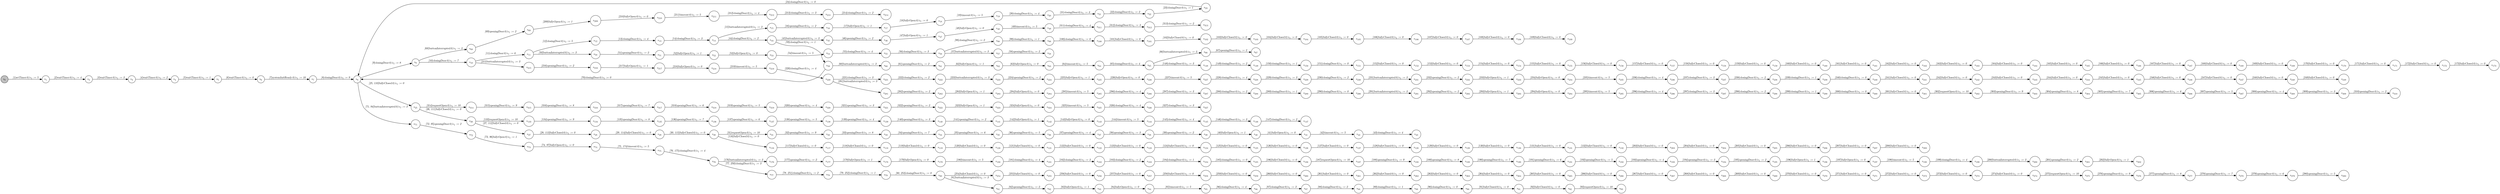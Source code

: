 digraph EFSM{
  graph [rankdir="LR", fontname="Latin Modern Math"];
  node [color="black", fillcolor="white", shape="circle", style="filled", fontname="Latin Modern Math"];
  edge [fontname="Latin Modern Math"];

  s0[fillcolor="gray", label=<s<sub>0</sub>>];
  s1[label=<s<sub>1</sub>>];
  s2[label=<s<sub>2</sub>>];
  s3[label=<s<sub>3</sub>>];
  s4[label=<s<sub>4</sub>>];
  s5[label=<s<sub>5</sub>>];
  s6[label=<s<sub>6</sub>>];
  s7[label=<s<sub>7</sub>>];
  s8[label=<s<sub>8</sub>>];
  s9[label=<s<sub>9</sub>>];
  s10[label=<s<sub>10</sub>>];
  s11[label=<s<sub>11</sub>>];
  s12[label=<s<sub>12</sub>>];
  s13[label=<s<sub>13</sub>>];
  s14[label=<s<sub>14</sub>>];
  s15[label=<s<sub>15</sub>>];
  s16[label=<s<sub>16</sub>>];
  s17[label=<s<sub>17</sub>>];
  s18[label=<s<sub>18</sub>>];
  s19[label=<s<sub>19</sub>>];
  s20[label=<s<sub>20</sub>>];
  s21[label=<s<sub>21</sub>>];
  s22[label=<s<sub>22</sub>>];
  s23[label=<s<sub>23</sub>>];
  s25[label=<s<sub>25</sub>>];
  s26[label=<s<sub>26</sub>>];
  s27[label=<s<sub>27</sub>>];
  s28[label=<s<sub>28</sub>>];
  s29[label=<s<sub>29</sub>>];
  s30[label=<s<sub>30</sub>>];
  s31[label=<s<sub>31</sub>>];
  s32[label=<s<sub>32</sub>>];
  s33[label=<s<sub>33</sub>>];
  s34[label=<s<sub>34</sub>>];
  s35[label=<s<sub>35</sub>>];
  s36[label=<s<sub>36</sub>>];
  s37[label=<s<sub>37</sub>>];
  s38[label=<s<sub>38</sub>>];
  s39[label=<s<sub>39</sub>>];
  s40[label=<s<sub>40</sub>>];
  s41[label=<s<sub>41</sub>>];
  s42[label=<s<sub>42</sub>>];
  s43[label=<s<sub>43</sub>>];
  s44[label=<s<sub>44</sub>>];
  s45[label=<s<sub>45</sub>>];
  s46[label=<s<sub>46</sub>>];
  s47[label=<s<sub>47</sub>>];
  s48[label=<s<sub>48</sub>>];
  s49[label=<s<sub>49</sub>>];
  s50[label=<s<sub>50</sub>>];
  s51[label=<s<sub>51</sub>>];
  s52[label=<s<sub>52</sub>>];
  s53[label=<s<sub>53</sub>>];
  s54[label=<s<sub>54</sub>>];
  s55[label=<s<sub>55</sub>>];
  s56[label=<s<sub>56</sub>>];
  s57[label=<s<sub>57</sub>>];
  s58[label=<s<sub>58</sub>>];
  s59[label=<s<sub>59</sub>>];
  s60[label=<s<sub>60</sub>>];
  s61[label=<s<sub>61</sub>>];
  s62[label=<s<sub>62</sub>>];
  s63[label=<s<sub>63</sub>>];
  s64[label=<s<sub>64</sub>>];
  s65[label=<s<sub>65</sub>>];
  s66[label=<s<sub>66</sub>>];
  s67[label=<s<sub>67</sub>>];
  s68[label=<s<sub>68</sub>>];
  s69[label=<s<sub>69</sub>>];
  s71[label=<s<sub>71</sub>>];
  s72[label=<s<sub>72</sub>>];
  s73[label=<s<sub>73</sub>>];
  s74[label=<s<sub>74</sub>>];
  s75[label=<s<sub>75</sub>>];
  s76[label=<s<sub>76</sub>>];
  s77[label=<s<sub>77</sub>>];
  s78[label=<s<sub>78</sub>>];
  s79[label=<s<sub>79</sub>>];
  s80[label=<s<sub>80</sub>>];
  s81[label=<s<sub>81</sub>>];
  s82[label=<s<sub>82</sub>>];
  s83[label=<s<sub>83</sub>>];
  s84[label=<s<sub>84</sub>>];
  s85[label=<s<sub>85</sub>>];
  s86[label=<s<sub>86</sub>>];
  s87[label=<s<sub>87</sub>>];
  s88[label=<s<sub>88</sub>>];
  s89[label=<s<sub>89</sub>>];
  s90[label=<s<sub>90</sub>>];
  s91[label=<s<sub>91</sub>>];
  s92[label=<s<sub>92</sub>>];
  s93[label=<s<sub>93</sub>>];
  s98[label=<s<sub>98</sub>>];
  s99[label=<s<sub>99</sub>>];
  s100[label=<s<sub>100</sub>>];
  s101[label=<s<sub>101</sub>>];
  s102[label=<s<sub>102</sub>>];
  s103[label=<s<sub>103</sub>>];
  s104[label=<s<sub>104</sub>>];
  s105[label=<s<sub>105</sub>>];
  s106[label=<s<sub>106</sub>>];
  s107[label=<s<sub>107</sub>>];
  s108[label=<s<sub>108</sub>>];
  s109[label=<s<sub>109</sub>>];
  s116[label=<s<sub>116</sub>>];
  s117[label=<s<sub>117</sub>>];
  s118[label=<s<sub>118</sub>>];
  s119[label=<s<sub>119</sub>>];
  s120[label=<s<sub>120</sub>>];
  s121[label=<s<sub>121</sub>>];
  s122[label=<s<sub>122</sub>>];
  s123[label=<s<sub>123</sub>>];
  s124[label=<s<sub>124</sub>>];
  s125[label=<s<sub>125</sub>>];
  s126[label=<s<sub>126</sub>>];
  s127[label=<s<sub>127</sub>>];
  s128[label=<s<sub>128</sub>>];
  s129[label=<s<sub>129</sub>>];
  s130[label=<s<sub>130</sub>>];
  s131[label=<s<sub>131</sub>>];
  s132[label=<s<sub>132</sub>>];
  s133[label=<s<sub>133</sub>>];
  s134[label=<s<sub>134</sub>>];
  s135[label=<s<sub>135</sub>>];
  s136[label=<s<sub>136</sub>>];
  s137[label=<s<sub>137</sub>>];
  s138[label=<s<sub>138</sub>>];
  s139[label=<s<sub>139</sub>>];
  s140[label=<s<sub>140</sub>>];
  s141[label=<s<sub>141</sub>>];
  s142[label=<s<sub>142</sub>>];
  s143[label=<s<sub>143</sub>>];
  s144[label=<s<sub>144</sub>>];
  s145[label=<s<sub>145</sub>>];
  s146[label=<s<sub>146</sub>>];
  s147[label=<s<sub>147</sub>>];
  s148[label=<s<sub>148</sub>>];
  s149[label=<s<sub>149</sub>>];
  s150[label=<s<sub>150</sub>>];
  s151[label=<s<sub>151</sub>>];
  s152[label=<s<sub>152</sub>>];
  s153[label=<s<sub>153</sub>>];
  s154[label=<s<sub>154</sub>>];
  s155[label=<s<sub>155</sub>>];
  s156[label=<s<sub>156</sub>>];
  s157[label=<s<sub>157</sub>>];
  s158[label=<s<sub>158</sub>>];
  s159[label=<s<sub>159</sub>>];
  s160[label=<s<sub>160</sub>>];
  s161[label=<s<sub>161</sub>>];
  s162[label=<s<sub>162</sub>>];
  s163[label=<s<sub>163</sub>>];
  s164[label=<s<sub>164</sub>>];
  s165[label=<s<sub>165</sub>>];
  s166[label=<s<sub>166</sub>>];
  s167[label=<s<sub>167</sub>>];
  s168[label=<s<sub>168</sub>>];
  s169[label=<s<sub>169</sub>>];
  s170[label=<s<sub>170</sub>>];
  s171[label=<s<sub>171</sub>>];
  s172[label=<s<sub>172</sub>>];
  s173[label=<s<sub>173</sub>>];
  s176[label=<s<sub>176</sub>>];
  s177[label=<s<sub>177</sub>>];
  s178[label=<s<sub>178</sub>>];
  s179[label=<s<sub>179</sub>>];
  s180[label=<s<sub>180</sub>>];
  s181[label=<s<sub>181</sub>>];
  s182[label=<s<sub>182</sub>>];
  s183[label=<s<sub>183</sub>>];
  s184[label=<s<sub>184</sub>>];
  s185[label=<s<sub>185</sub>>];
  s186[label=<s<sub>186</sub>>];
  s187[label=<s<sub>187</sub>>];
  s188[label=<s<sub>188</sub>>];
  s189[label=<s<sub>189</sub>>];
  s190[label=<s<sub>190</sub>>];
  s191[label=<s<sub>191</sub>>];
  s192[label=<s<sub>192</sub>>];
  s193[label=<s<sub>193</sub>>];
  s194[label=<s<sub>194</sub>>];
  s195[label=<s<sub>195</sub>>];
  s196[label=<s<sub>196</sub>>];
  s197[label=<s<sub>197</sub>>];
  s198[label=<s<sub>198</sub>>];
  s199[label=<s<sub>199</sub>>];
  s200[label=<s<sub>200</sub>>];
  s201[label=<s<sub>201</sub>>];
  s202[label=<s<sub>202</sub>>];
  s203[label=<s<sub>203</sub>>];
  s204[label=<s<sub>204</sub>>];
  s205[label=<s<sub>205</sub>>];
  s206[label=<s<sub>206</sub>>];
  s207[label=<s<sub>207</sub>>];
  s208[label=<s<sub>208</sub>>];
  s209[label=<s<sub>209</sub>>];
  s210[label=<s<sub>210</sub>>];
  s211[label=<s<sub>211</sub>>];
  s212[label=<s<sub>212</sub>>];
  s213[label=<s<sub>213</sub>>];
  s214[label=<s<sub>214</sub>>];
  s215[label=<s<sub>215</sub>>];
  s216[label=<s<sub>216</sub>>];
  s217[label=<s<sub>217</sub>>];
  s218[label=<s<sub>218</sub>>];
  s219[label=<s<sub>219</sub>>];
  s220[label=<s<sub>220</sub>>];
  s221[label=<s<sub>221</sub>>];
  s222[label=<s<sub>222</sub>>];
  s223[label=<s<sub>223</sub>>];
  s224[label=<s<sub>224</sub>>];
  s225[label=<s<sub>225</sub>>];
  s226[label=<s<sub>226</sub>>];
  s227[label=<s<sub>227</sub>>];
  s228[label=<s<sub>228</sub>>];
  s229[label=<s<sub>229</sub>>];
  s230[label=<s<sub>230</sub>>];
  s231[label=<s<sub>231</sub>>];
  s232[label=<s<sub>232</sub>>];
  s233[label=<s<sub>233</sub>>];
  s234[label=<s<sub>234</sub>>];
  s235[label=<s<sub>235</sub>>];
  s236[label=<s<sub>236</sub>>];
  s237[label=<s<sub>237</sub>>];
  s238[label=<s<sub>238</sub>>];
  s239[label=<s<sub>239</sub>>];
  s240[label=<s<sub>240</sub>>];
  s241[label=<s<sub>241</sub>>];
  s242[label=<s<sub>242</sub>>];
  s243[label=<s<sub>243</sub>>];
  s244[label=<s<sub>244</sub>>];
  s245[label=<s<sub>245</sub>>];
  s246[label=<s<sub>246</sub>>];
  s247[label=<s<sub>247</sub>>];
  s248[label=<s<sub>248</sub>>];
  s249[label=<s<sub>249</sub>>];
  s254[label=<s<sub>254</sub>>];
  s255[label=<s<sub>255</sub>>];
  s256[label=<s<sub>256</sub>>];
  s257[label=<s<sub>257</sub>>];
  s258[label=<s<sub>258</sub>>];
  s259[label=<s<sub>259</sub>>];
  s260[label=<s<sub>260</sub>>];
  s261[label=<s<sub>261</sub>>];
  s262[label=<s<sub>262</sub>>];
  s263[label=<s<sub>263</sub>>];
  s264[label=<s<sub>264</sub>>];
  s265[label=<s<sub>265</sub>>];
  s266[label=<s<sub>266</sub>>];
  s267[label=<s<sub>267</sub>>];
  s268[label=<s<sub>268</sub>>];
  s269[label=<s<sub>269</sub>>];
  s270[label=<s<sub>270</sub>>];
  s271[label=<s<sub>271</sub>>];
  s272[label=<s<sub>272</sub>>];
  s273[label=<s<sub>273</sub>>];
  s274[label=<s<sub>274</sub>>];
  s275[label=<s<sub>275</sub>>];
  s276[label=<s<sub>276</sub>>];
  s277[label=<s<sub>277</sub>>];
  s278[label=<s<sub>278</sub>>];
  s279[label=<s<sub>279</sub>>];
  s280[label=<s<sub>280</sub>>];
  s281[label=<s<sub>281</sub>>];
  s282[label=<s<sub>282</sub>>];
  s283[label=<s<sub>283</sub>>];
  s284[label=<s<sub>284</sub>>];
  s285[label=<s<sub>285</sub>>];
  s286[label=<s<sub>286</sub>>];
  s287[label=<s<sub>287</sub>>];
  s288[label=<s<sub>288</sub>>];
  s289[label=<s<sub>289</sub>>];
  s290[label=<s<sub>290</sub>>];
  s291[label=<s<sub>291</sub>>];
  s292[label=<s<sub>292</sub>>];
  s293[label=<s<sub>293</sub>>];
  s294[label=<s<sub>294</sub>>];
  s295[label=<s<sub>295</sub>>];
  s296[label=<s<sub>296</sub>>];
  s297[label=<s<sub>297</sub>>];
  s298[label=<s<sub>298</sub>>];
  s299[label=<s<sub>299</sub>>];
  s300[label=<s<sub>300</sub>>];
  s301[label=<s<sub>301</sub>>];
  s302[label=<s<sub>302</sub>>];
  s303[label=<s<sub>303</sub>>];
  s304[label=<s<sub>304</sub>>];
  s305[label=<s<sub>305</sub>>];
  s306[label=<s<sub>306</sub>>];
  s307[label=<s<sub>307</sub>>];
  s308[label=<s<sub>308</sub>>];
  s309[label=<s<sub>309</sub>>];
  s310[label=<s<sub>310</sub>>];
  s311[label=<s<sub>311</sub>>];
  s312[label=<s<sub>312</sub>>];
  s313[label=<s<sub>313</sub>>];
  s314[label=<s<sub>314</sub>>];
  s315[label=<s<sub>315</sub>>];
  s316[label=<s<sub>316</sub>>];
  s317[label=<s<sub>317</sub>>];
  s318[label=<s<sub>318</sub>>];
  s319[label=<s<sub>319</sub>>];
  s320[label=<s<sub>320</sub>>];
  s321[label=<s<sub>321</sub>>];
  s322[label=<s<sub>322</sub>>];
  s323[label=<s<sub>323</sub>>];
  s324[label=<s<sub>324</sub>>];
  s325[label=<s<sub>325</sub>>];
  s326[label=<s<sub>326</sub>>];
  s327[label=<s<sub>327</sub>>];

  s0->s1[label=<<i> [1]setTimer:0/o<sub>1</sub> := 5</i>>];
  s1->s2[label=<<i> [2]waitTimer:0/o<sub>1</sub> := 4</i>>];
  s2->s3[label=<<i> [3]waitTimer:0/o<sub>1</sub> := 3</i>>];
  s3->s4[label=<<i> [4]waitTimer:0/o<sub>1</sub> := 2</i>>];
  s4->s5[label=<<i> [5]waitTimer:0/o<sub>1</sub> := 1</i>>];
  s5->s6[label=<<i> [6]waitTimer:0/o<sub>1</sub> := 0</i>>];
  s6->s7[label=<<i> [7]systemInitReady:0/o<sub>1</sub> := 10</i>>];
  s7->s8[label=<<i> [8]closingDoor:0/o<sub>1</sub> := 9</i>>];
  s8->s9[label=<<i> [9]closingDoor:0/o<sub>1</sub> := 8</i>>];
  s9->s10[label=<<i> [10]closingDoor:0/o<sub>1</sub> := 7</i>>];
  s10->s11[label=<<i> [11]closingDoor:0/o<sub>1</sub> := 6</i>>];
  s11->s12[label=<<i> [12]closingDoor:0/o<sub>1</sub> := 5</i>>];
  s12->s13[label=<<i> [13]closingDoor:0/o<sub>1</sub> := 4</i>>];
  s13->s14[label=<<i> [14]closingDoor:0/o<sub>1</sub> := 3</i>>];
  s14->s15[label=<<i> [15]buttonInterrupted:0/o<sub>1</sub> := 3</i>>];
  s15->s16[label=<<i> [16]openingDoor:0/o<sub>1</sub> := 2</i>>];
  s16->s17[label=<<i> [17]fullyOpen:0/o<sub>1</sub> := 1</i>>];
  s17->s18[label=<<i> [18]fullyOpen:0/o<sub>1</sub> := 0</i>>];
  s18->s19[label=<<i> [19]timeout:0/o<sub>1</sub> := 5</i>>];
  s19->s20[label=<<i> [20]closingDoor:0/o<sub>1</sub> := 4</i>>];
  s20->s21[label=<<i> [21]closingDoor:0/o<sub>1</sub> := 3</i>>];
  s21->s22[label=<<i> [22]closingDoor:0/o<sub>1</sub> := 2</i>>];
  s22->s23[label=<<i> [23]closingDoor:0/o<sub>1</sub> := 1</i>>];
  s23->s8[label=<<i> [24]closingDoor:0/o<sub>1</sub> := 0</i>>];
  s8->s25[label=<<i> [25, 110]fullyClosed:0/o<sub>1</sub> := 0</i>>];
  s25->s26[label=<<i> [26, 111]fullyClosed:0/o<sub>1</sub> := 0</i>>];
  s26->s27[label=<<i> [27, 112]fullyClosed:0/o<sub>1</sub> := 0</i>>];
  s27->s28[label=<<i> [28, 113]fullyClosed:0/o<sub>1</sub> := 0</i>>];
  s28->s29[label=<<i> [29, 114]fullyClosed:0/o<sub>1</sub> := 0</i>>];
  s29->s30[label=<<i> [30, 115]fullyClosed:0/o<sub>1</sub> := 0</i>>];
  s30->s31[label=<<i> [31]requestOpen:0/o<sub>1</sub> := 10</i>>];
  s31->s32[label=<<i> [32]openingDoor:0/o<sub>1</sub> := 9</i>>];
  s32->s33[label=<<i> [33]openingDoor:0/o<sub>1</sub> := 8</i>>];
  s33->s34[label=<<i> [34]openingDoor:0/o<sub>1</sub> := 7</i>>];
  s34->s35[label=<<i> [35]openingDoor:0/o<sub>1</sub> := 6</i>>];
  s35->s36[label=<<i> [36]openingDoor:0/o<sub>1</sub> := 5</i>>];
  s36->s37[label=<<i> [37]openingDoor:0/o<sub>1</sub> := 4</i>>];
  s37->s38[label=<<i> [38]openingDoor:0/o<sub>1</sub> := 3</i>>];
  s38->s39[label=<<i> [39]openingDoor:0/o<sub>1</sub> := 2</i>>];
  s39->s40[label=<<i> [40]fullyOpen:0/o<sub>1</sub> := 1</i>>];
  s40->s41[label=<<i> [41]fullyOpen:0/o<sub>1</sub> := 0</i>>];
  s41->s42[label=<<i> [42]timeout:0/o<sub>1</sub> := 5</i>>];
  s42->s43[label=<<i> [43]closingDoor:0/o<sub>1</sub> := 4</i>>];
  s14->s44[label=<<i> [44]closingDoor:0/o<sub>1</sub> := 2</i>>];
  s44->s45[label=<<i> [45]buttonInterrupted:0/o<sub>1</sub> := 3</i>>];
  s45->s46[label=<<i> [46]openingDoor:0/o<sub>1</sub> := 2</i>>];
  s46->s47[label=<<i> [47]fullyOpen:0/o<sub>1</sub> := 1</i>>];
  s47->s48[label=<<i> [48]fullyOpen:0/o<sub>1</sub> := 0</i>>];
  s48->s49[label=<<i> [49]timeout:0/o<sub>1</sub> := 5</i>>];
  s11->s50[label=<<i> [50]buttonInterrupted:0/o<sub>1</sub> := 3</i>>];
  s50->s51[label=<<i> [51]openingDoor:0/o<sub>1</sub> := 2</i>>];
  s51->s52[label=<<i> [52]fullyOpen:0/o<sub>1</sub> := 1</i>>];
  s52->s53[label=<<i> [53]fullyOpen:0/o<sub>1</sub> := 0</i>>];
  s53->s54[label=<<i> [54]timeout:0/o<sub>1</sub> := 5</i>>];
  s54->s55[label=<<i> [55]closingDoor:0/o<sub>1</sub> := 4</i>>];
  s55->s56[label=<<i> [56]closingDoor:0/o<sub>1</sub> := 3</i>>];
  s56->s57[label=<<i> [57]buttonInterrupted:0/o<sub>1</sub> := 3</i>>];
  s57->s58[label=<<i> [58]openingDoor:0/o<sub>1</sub> := 2</i>>];
  s44->s59[label=<<i> [59]closingDoor:0/o<sub>1</sub> := 1</i>>];
  s59->s60[label=<<i> [60]buttonInterrupted:0/o<sub>1</sub> := 3</i>>];
  s60->s61[label=<<i> [61]openingDoor:0/o<sub>1</sub> := 2</i>>];
  s61->s62[label=<<i> [62]fullyOpen:0/o<sub>1</sub> := 1</i>>];
  s62->s63[label=<<i> [63]fullyOpen:0/o<sub>1</sub> := 0</i>>];
  s63->s64[label=<<i> [64]timeout:0/o<sub>1</sub> := 5</i>>];
  s64->s65[label=<<i> [65]closingDoor:0/o<sub>1</sub> := 4</i>>];
  s65->s66[label=<<i> [66]buttonInterrupted:0/o<sub>1</sub> := 3</i>>];
  s66->s67[label=<<i> [67]openingDoor:0/o<sub>1</sub> := 2</i>>];
  s9->s68[label=<<i> [68]buttonInterrupted:0/o<sub>1</sub> := 3</i>>];
  s68->s69[label=<<i> [69]openingDoor:0/o<sub>1</sub> := 2</i>>];
  s59->s8[label=<<i> [70]closingDoor:0/o<sub>1</sub> := 0</i>>];
  s8->s71[label=<<i> [71, 94]buttonInterrupted:0/o<sub>1</sub> := 3</i>>];
  s71->s72[label=<<i> [72, 95]openingDoor:0/o<sub>1</sub> := 2</i>>];
  s72->s73[label=<<i> [73, 96]fullyOpen:0/o<sub>1</sub> := 1</i>>];
  s73->s74[label=<<i> [74, 97]fullyOpen:0/o<sub>1</sub> := 0</i>>];
  s74->s75[label=<<i> [75, 174]timeout:0/o<sub>1</sub> := 5</i>>];
  s75->s76[label=<<i> [76, 175]closingDoor:0/o<sub>1</sub> := 4</i>>];
  s76->s77[label=<<i> [77, 250]closingDoor:0/o<sub>1</sub> := 3</i>>];
  s77->s78[label=<<i> [78, 251]closingDoor:0/o<sub>1</sub> := 2</i>>];
  s78->s79[label=<<i> [79, 252]closingDoor:0/o<sub>1</sub> := 1</i>>];
  s79->s80[label=<<i> [80, 253]closingDoor:0/o<sub>1</sub> := 0</i>>];
  s80->s81[label=<<i> [81]buttonInterrupted:0/o<sub>1</sub> := 3</i>>];
  s81->s82[label=<<i> [82]openingDoor:0/o<sub>1</sub> := 2</i>>];
  s82->s83[label=<<i> [83]fullyOpen:0/o<sub>1</sub> := 1</i>>];
  s83->s84[label=<<i> [84]fullyOpen:0/o<sub>1</sub> := 0</i>>];
  s84->s85[label=<<i> [85]timeout:0/o<sub>1</sub> := 5</i>>];
  s85->s86[label=<<i> [86]closingDoor:0/o<sub>1</sub> := 4</i>>];
  s86->s87[label=<<i> [87]closingDoor:0/o<sub>1</sub> := 3</i>>];
  s87->s88[label=<<i> [88]closingDoor:0/o<sub>1</sub> := 2</i>>];
  s88->s89[label=<<i> [89]closingDoor:0/o<sub>1</sub> := 1</i>>];
  s89->s90[label=<<i> [90]closingDoor:0/o<sub>1</sub> := 0</i>>];
  s90->s91[label=<<i> [91]fullyClosed:0/o<sub>1</sub> := 0</i>>];
  s91->s92[label=<<i> [92]fullyClosed:0/o<sub>1</sub> := 0</i>>];
  s92->s93[label=<<i> [93]requestOpen:0/o<sub>1</sub> := 10</i>>];
  s56->s98[label=<<i> [98]closingDoor:0/o<sub>1</sub> := 2</i>>];
  s98->s99[label=<<i> [99]closingDoor:0/o<sub>1</sub> := 1</i>>];
  s99->s100[label=<<i> [100]closingDoor:0/o<sub>1</sub> := 0</i>>];
  s100->s101[label=<<i> [101]fullyClosed:0/o<sub>1</sub> := 0</i>>];
  s101->s102[label=<<i> [102]fullyClosed:0/o<sub>1</sub> := 0</i>>];
  s102->s103[label=<<i> [103]fullyClosed:0/o<sub>1</sub> := 0</i>>];
  s103->s104[label=<<i> [104]fullyClosed:0/o<sub>1</sub> := 0</i>>];
  s104->s105[label=<<i> [105]fullyClosed:0/o<sub>1</sub> := 0</i>>];
  s105->s106[label=<<i> [106]fullyClosed:0/o<sub>1</sub> := 0</i>>];
  s106->s107[label=<<i> [107]fullyClosed:0/o<sub>1</sub> := 0</i>>];
  s107->s108[label=<<i> [108]fullyClosed:0/o<sub>1</sub> := 0</i>>];
  s108->s109[label=<<i> [109]fullyClosed:0/o<sub>1</sub> := 0</i>>];
  s30->s116[label=<<i> [116]fullyClosed:0/o<sub>1</sub> := 0</i>>];
  s116->s117[label=<<i> [117]fullyClosed:0/o<sub>1</sub> := 0</i>>];
  s117->s118[label=<<i> [118]fullyClosed:0/o<sub>1</sub> := 0</i>>];
  s118->s119[label=<<i> [119]fullyClosed:0/o<sub>1</sub> := 0</i>>];
  s119->s120[label=<<i> [120]fullyClosed:0/o<sub>1</sub> := 0</i>>];
  s120->s121[label=<<i> [121]fullyClosed:0/o<sub>1</sub> := 0</i>>];
  s121->s122[label=<<i> [122]fullyClosed:0/o<sub>1</sub> := 0</i>>];
  s122->s123[label=<<i> [123]fullyClosed:0/o<sub>1</sub> := 0</i>>];
  s123->s124[label=<<i> [124]fullyClosed:0/o<sub>1</sub> := 0</i>>];
  s124->s125[label=<<i> [125]fullyClosed:0/o<sub>1</sub> := 0</i>>];
  s125->s126[label=<<i> [126]fullyClosed:0/o<sub>1</sub> := 0</i>>];
  s126->s127[label=<<i> [127]fullyClosed:0/o<sub>1</sub> := 0</i>>];
  s127->s128[label=<<i> [128]fullyClosed:0/o<sub>1</sub> := 0</i>>];
  s128->s129[label=<<i> [129]fullyClosed:0/o<sub>1</sub> := 0</i>>];
  s129->s130[label=<<i> [130]fullyClosed:0/o<sub>1</sub> := 0</i>>];
  s130->s131[label=<<i> [131]fullyClosed:0/o<sub>1</sub> := 0</i>>];
  s131->s132[label=<<i> [132]fullyClosed:0/o<sub>1</sub> := 0</i>>];
  s26->s133[label=<<i> [133]requestOpen:0/o<sub>1</sub> := 10</i>>];
  s133->s134[label=<<i> [134]openingDoor:0/o<sub>1</sub> := 9</i>>];
  s134->s135[label=<<i> [135]openingDoor:0/o<sub>1</sub> := 8</i>>];
  s135->s136[label=<<i> [136]openingDoor:0/o<sub>1</sub> := 7</i>>];
  s136->s137[label=<<i> [137]openingDoor:0/o<sub>1</sub> := 6</i>>];
  s137->s138[label=<<i> [138]openingDoor:0/o<sub>1</sub> := 5</i>>];
  s138->s139[label=<<i> [139]openingDoor:0/o<sub>1</sub> := 4</i>>];
  s139->s140[label=<<i> [140]openingDoor:0/o<sub>1</sub> := 3</i>>];
  s140->s141[label=<<i> [141]openingDoor:0/o<sub>1</sub> := 2</i>>];
  s141->s142[label=<<i> [142]fullyOpen:0/o<sub>1</sub> := 1</i>>];
  s142->s143[label=<<i> [143]fullyOpen:0/o<sub>1</sub> := 0</i>>];
  s143->s144[label=<<i> [144]timeout:0/o<sub>1</sub> := 5</i>>];
  s144->s145[label=<<i> [145]closingDoor:0/o<sub>1</sub> := 4</i>>];
  s145->s146[label=<<i> [146]closingDoor:0/o<sub>1</sub> := 3</i>>];
  s146->s147[label=<<i> [147]closingDoor:0/o<sub>1</sub> := 2</i>>];
  s65->s148[label=<<i> [148]closingDoor:0/o<sub>1</sub> := 3</i>>];
  s148->s149[label=<<i> [149]closingDoor:0/o<sub>1</sub> := 2</i>>];
  s149->s150[label=<<i> [150]closingDoor:0/o<sub>1</sub> := 1</i>>];
  s150->s151[label=<<i> [151]closingDoor:0/o<sub>1</sub> := 0</i>>];
  s151->s152[label=<<i> [152]fullyClosed:0/o<sub>1</sub> := 0</i>>];
  s152->s153[label=<<i> [153]fullyClosed:0/o<sub>1</sub> := 0</i>>];
  s153->s154[label=<<i> [154]fullyClosed:0/o<sub>1</sub> := 0</i>>];
  s154->s155[label=<<i> [155]fullyClosed:0/o<sub>1</sub> := 0</i>>];
  s155->s156[label=<<i> [156]fullyClosed:0/o<sub>1</sub> := 0</i>>];
  s156->s157[label=<<i> [157]fullyClosed:0/o<sub>1</sub> := 0</i>>];
  s157->s158[label=<<i> [158]fullyClosed:0/o<sub>1</sub> := 0</i>>];
  s158->s159[label=<<i> [159]fullyClosed:0/o<sub>1</sub> := 0</i>>];
  s159->s160[label=<<i> [160]fullyClosed:0/o<sub>1</sub> := 0</i>>];
  s160->s161[label=<<i> [161]fullyClosed:0/o<sub>1</sub> := 0</i>>];
  s161->s162[label=<<i> [162]fullyClosed:0/o<sub>1</sub> := 0</i>>];
  s162->s163[label=<<i> [163]fullyClosed:0/o<sub>1</sub> := 0</i>>];
  s163->s164[label=<<i> [164]fullyClosed:0/o<sub>1</sub> := 0</i>>];
  s164->s165[label=<<i> [165]fullyClosed:0/o<sub>1</sub> := 0</i>>];
  s165->s166[label=<<i> [166]fullyClosed:0/o<sub>1</sub> := 0</i>>];
  s166->s167[label=<<i> [167]fullyClosed:0/o<sub>1</sub> := 0</i>>];
  s167->s168[label=<<i> [168]fullyClosed:0/o<sub>1</sub> := 0</i>>];
  s168->s169[label=<<i> [169]fullyClosed:0/o<sub>1</sub> := 0</i>>];
  s169->s170[label=<<i> [170]fullyClosed:0/o<sub>1</sub> := 0</i>>];
  s170->s171[label=<<i> [171]fullyClosed:0/o<sub>1</sub> := 0</i>>];
  s171->s172[label=<<i> [172]fullyClosed:0/o<sub>1</sub> := 0</i>>];
  s172->s173[label=<<i> [173]fullyClosed:0/o<sub>1</sub> := 0</i>>];
  s76->s176[label=<<i> [176]buttonInterrupted:0/o<sub>1</sub> := 3</i>>];
  s176->s177[label=<<i> [177]openingDoor:0/o<sub>1</sub> := 2</i>>];
  s177->s178[label=<<i> [178]fullyOpen:0/o<sub>1</sub> := 1</i>>];
  s178->s179[label=<<i> [179]fullyOpen:0/o<sub>1</sub> := 0</i>>];
  s179->s180[label=<<i> [180]timeout:0/o<sub>1</sub> := 5</i>>];
  s180->s181[label=<<i> [181]closingDoor:0/o<sub>1</sub> := 4</i>>];
  s181->s182[label=<<i> [182]closingDoor:0/o<sub>1</sub> := 3</i>>];
  s182->s183[label=<<i> [183]closingDoor:0/o<sub>1</sub> := 2</i>>];
  s183->s184[label=<<i> [184]closingDoor:0/o<sub>1</sub> := 1</i>>];
  s184->s185[label=<<i> [185]closingDoor:0/o<sub>1</sub> := 0</i>>];
  s185->s186[label=<<i> [186]fullyClosed:0/o<sub>1</sub> := 0</i>>];
  s186->s187[label=<<i> [187]requestOpen:0/o<sub>1</sub> := 10</i>>];
  s187->s188[label=<<i> [188]openingDoor:0/o<sub>1</sub> := 9</i>>];
  s188->s189[label=<<i> [189]openingDoor:0/o<sub>1</sub> := 8</i>>];
  s189->s190[label=<<i> [190]openingDoor:0/o<sub>1</sub> := 7</i>>];
  s190->s191[label=<<i> [191]openingDoor:0/o<sub>1</sub> := 6</i>>];
  s191->s192[label=<<i> [192]openingDoor:0/o<sub>1</sub> := 5</i>>];
  s192->s193[label=<<i> [193]openingDoor:0/o<sub>1</sub> := 4</i>>];
  s193->s194[label=<<i> [194]openingDoor:0/o<sub>1</sub> := 3</i>>];
  s194->s195[label=<<i> [195]openingDoor:0/o<sub>1</sub> := 2</i>>];
  s195->s196[label=<<i> [196]fullyOpen:0/o<sub>1</sub> := 1</i>>];
  s196->s197[label=<<i> [197]fullyOpen:0/o<sub>1</sub> := 0</i>>];
  s197->s198[label=<<i> [198]timeout:0/o<sub>1</sub> := 5</i>>];
  s198->s199[label=<<i> [199]closingDoor:0/o<sub>1</sub> := 4</i>>];
  s199->s200[label=<<i> [200]buttonInterrupted:0/o<sub>1</sub> := 3</i>>];
  s200->s201[label=<<i> [201]openingDoor:0/o<sub>1</sub> := 2</i>>];
  s201->s202[label=<<i> [202]fullyOpen:0/o<sub>1</sub> := 1</i>>];
  s132->s203[label=<<i> [203]fullyClosed:0/o<sub>1</sub> := 0</i>>];
  s203->s204[label=<<i> [204]fullyClosed:0/o<sub>1</sub> := 0</i>>];
  s204->s205[label=<<i> [205]fullyClosed:0/o<sub>1</sub> := 0</i>>];
  s205->s206[label=<<i> [206]fullyClosed:0/o<sub>1</sub> := 0</i>>];
  s206->s207[label=<<i> [207]fullyClosed:0/o<sub>1</sub> := 0</i>>];
  s207->s208[label=<<i> [208]fullyClosed:0/o<sub>1</sub> := 0</i>>];
  s69->s209[label=<<i> [209]fullyOpen:0/o<sub>1</sub> := 1</i>>];
  s209->s210[label=<<i> [210]fullyOpen:0/o<sub>1</sub> := 0</i>>];
  s210->s211[label=<<i> [211]timeout:0/o<sub>1</sub> := 5</i>>];
  s211->s212[label=<<i> [212]closingDoor:0/o<sub>1</sub> := 4</i>>];
  s212->s213[label=<<i> [213]closingDoor:0/o<sub>1</sub> := 3</i>>];
  s213->s214[label=<<i> [214]closingDoor:0/o<sub>1</sub> := 2</i>>];
  s10->s215[label=<<i> [215]buttonInterrupted:0/o<sub>1</sub> := 3</i>>];
  s215->s216[label=<<i> [216]openingDoor:0/o<sub>1</sub> := 2</i>>];
  s216->s217[label=<<i> [217]fullyOpen:0/o<sub>1</sub> := 1</i>>];
  s217->s218[label=<<i> [218]fullyOpen:0/o<sub>1</sub> := 0</i>>];
  s218->s219[label=<<i> [219]timeout:0/o<sub>1</sub> := 5</i>>];
  s219->s220[label=<<i> [220]closingDoor:0/o<sub>1</sub> := 4</i>>];
  s220->s221[label=<<i> [221]closingDoor:0/o<sub>1</sub> := 3</i>>];
  s221->s222[label=<<i> [222]closingDoor:0/o<sub>1</sub> := 2</i>>];
  s222->s223[label=<<i> [223]buttonInterrupted:0/o<sub>1</sub> := 3</i>>];
  s223->s224[label=<<i> [224]openingDoor:0/o<sub>1</sub> := 2</i>>];
  s224->s225[label=<<i> [225]fullyOpen:0/o<sub>1</sub> := 1</i>>];
  s225->s226[label=<<i> [226]fullyOpen:0/o<sub>1</sub> := 0</i>>];
  s226->s227[label=<<i> [227]timeout:0/o<sub>1</sub> := 5</i>>];
  s227->s228[label=<<i> [228]closingDoor:0/o<sub>1</sub> := 4</i>>];
  s228->s229[label=<<i> [229]closingDoor:0/o<sub>1</sub> := 3</i>>];
  s229->s230[label=<<i> [230]closingDoor:0/o<sub>1</sub> := 2</i>>];
  s230->s231[label=<<i> [231]buttonInterrupted:0/o<sub>1</sub> := 3</i>>];
  s231->s232[label=<<i> [232]openingDoor:0/o<sub>1</sub> := 2</i>>];
  s232->s233[label=<<i> [233]fullyOpen:0/o<sub>1</sub> := 1</i>>];
  s233->s234[label=<<i> [234]fullyOpen:0/o<sub>1</sub> := 0</i>>];
  s234->s235[label=<<i> [235]timeout:0/o<sub>1</sub> := 5</i>>];
  s235->s236[label=<<i> [236]closingDoor:0/o<sub>1</sub> := 4</i>>];
  s236->s237[label=<<i> [237]closingDoor:0/o<sub>1</sub> := 3</i>>];
  s237->s238[label=<<i> [238]closingDoor:0/o<sub>1</sub> := 2</i>>];
  s238->s239[label=<<i> [239]closingDoor:0/o<sub>1</sub> := 1</i>>];
  s239->s240[label=<<i> [240]closingDoor:0/o<sub>1</sub> := 0</i>>];
  s240->s241[label=<<i> [241]fullyClosed:0/o<sub>1</sub> := 0</i>>];
  s241->s242[label=<<i> [242]fullyClosed:0/o<sub>1</sub> := 0</i>>];
  s242->s243[label=<<i> [243]fullyClosed:0/o<sub>1</sub> := 0</i>>];
  s243->s244[label=<<i> [244]fullyClosed:0/o<sub>1</sub> := 0</i>>];
  s244->s245[label=<<i> [245]fullyClosed:0/o<sub>1</sub> := 0</i>>];
  s245->s246[label=<<i> [246]fullyClosed:0/o<sub>1</sub> := 0</i>>];
  s246->s247[label=<<i> [247]fullyClosed:0/o<sub>1</sub> := 0</i>>];
  s247->s248[label=<<i> [248]fullyClosed:0/o<sub>1</sub> := 0</i>>];
  s248->s249[label=<<i> [249]fullyClosed:0/o<sub>1</sub> := 0</i>>];
  s80->s254[label=<<i> [254]fullyClosed:0/o<sub>1</sub> := 0</i>>];
  s254->s255[label=<<i> [255]fullyClosed:0/o<sub>1</sub> := 0</i>>];
  s255->s256[label=<<i> [256]fullyClosed:0/o<sub>1</sub> := 0</i>>];
  s256->s257[label=<<i> [257]fullyClosed:0/o<sub>1</sub> := 0</i>>];
  s257->s258[label=<<i> [258]fullyClosed:0/o<sub>1</sub> := 0</i>>];
  s258->s259[label=<<i> [259]fullyClosed:0/o<sub>1</sub> := 0</i>>];
  s259->s260[label=<<i> [260]fullyClosed:0/o<sub>1</sub> := 0</i>>];
  s260->s261[label=<<i> [261]fullyClosed:0/o<sub>1</sub> := 0</i>>];
  s261->s262[label=<<i> [262]fullyClosed:0/o<sub>1</sub> := 0</i>>];
  s262->s263[label=<<i> [263]fullyClosed:0/o<sub>1</sub> := 0</i>>];
  s263->s264[label=<<i> [264]fullyClosed:0/o<sub>1</sub> := 0</i>>];
  s264->s265[label=<<i> [265]fullyClosed:0/o<sub>1</sub> := 0</i>>];
  s265->s266[label=<<i> [266]fullyClosed:0/o<sub>1</sub> := 0</i>>];
  s266->s267[label=<<i> [267]fullyClosed:0/o<sub>1</sub> := 0</i>>];
  s267->s268[label=<<i> [268]fullyClosed:0/o<sub>1</sub> := 0</i>>];
  s268->s269[label=<<i> [269]fullyClosed:0/o<sub>1</sub> := 0</i>>];
  s269->s270[label=<<i> [270]fullyClosed:0/o<sub>1</sub> := 0</i>>];
  s270->s271[label=<<i> [271]fullyClosed:0/o<sub>1</sub> := 0</i>>];
  s271->s272[label=<<i> [272]fullyClosed:0/o<sub>1</sub> := 0</i>>];
  s272->s273[label=<<i> [273]fullyClosed:0/o<sub>1</sub> := 0</i>>];
  s273->s274[label=<<i> [274]fullyClosed:0/o<sub>1</sub> := 0</i>>];
  s274->s275[label=<<i> [275]requestOpen:0/o<sub>1</sub> := 10</i>>];
  s275->s276[label=<<i> [276]openingDoor:0/o<sub>1</sub> := 9</i>>];
  s276->s277[label=<<i> [277]openingDoor:0/o<sub>1</sub> := 8</i>>];
  s277->s278[label=<<i> [278]openingDoor:0/o<sub>1</sub> := 7</i>>];
  s278->s279[label=<<i> [279]openingDoor:0/o<sub>1</sub> := 6</i>>];
  s279->s280[label=<<i> [280]openingDoor:0/o<sub>1</sub> := 5</i>>];
  s220->s281[label=<<i> [281]buttonInterrupted:0/o<sub>1</sub> := 3</i>>];
  s281->s282[label=<<i> [282]openingDoor:0/o<sub>1</sub> := 2</i>>];
  s282->s283[label=<<i> [283]fullyOpen:0/o<sub>1</sub> := 1</i>>];
  s283->s284[label=<<i> [284]fullyOpen:0/o<sub>1</sub> := 0</i>>];
  s284->s285[label=<<i> [285]timeout:0/o<sub>1</sub> := 5</i>>];
  s285->s286[label=<<i> [286]closingDoor:0/o<sub>1</sub> := 4</i>>];
  s286->s287[label=<<i> [287]closingDoor:0/o<sub>1</sub> := 3</i>>];
  s287->s288[label=<<i> [288]closingDoor:0/o<sub>1</sub> := 2</i>>];
  s288->s289[label=<<i> [289]closingDoor:0/o<sub>1</sub> := 1</i>>];
  s289->s290[label=<<i> [290]closingDoor:0/o<sub>1</sub> := 0</i>>];
  s290->s291[label=<<i> [291]buttonInterrupted:0/o<sub>1</sub> := 3</i>>];
  s291->s292[label=<<i> [292]openingDoor:0/o<sub>1</sub> := 2</i>>];
  s292->s293[label=<<i> [293]fullyOpen:0/o<sub>1</sub> := 1</i>>];
  s293->s294[label=<<i> [294]fullyOpen:0/o<sub>1</sub> := 0</i>>];
  s294->s295[label=<<i> [295]timeout:0/o<sub>1</sub> := 5</i>>];
  s295->s296[label=<<i> [296]closingDoor:0/o<sub>1</sub> := 4</i>>];
  s296->s297[label=<<i> [297]closingDoor:0/o<sub>1</sub> := 3</i>>];
  s297->s298[label=<<i> [298]closingDoor:0/o<sub>1</sub> := 2</i>>];
  s298->s299[label=<<i> [299]closingDoor:0/o<sub>1</sub> := 1</i>>];
  s299->s300[label=<<i> [300]closingDoor:0/o<sub>1</sub> := 0</i>>];
  s300->s301[label=<<i> [301]fullyClosed:0/o<sub>1</sub> := 0</i>>];
  s301->s302[label=<<i> [302]requestOpen:0/o<sub>1</sub> := 10</i>>];
  s302->s303[label=<<i> [303]openingDoor:0/o<sub>1</sub> := 9</i>>];
  s303->s304[label=<<i> [304]openingDoor:0/o<sub>1</sub> := 8</i>>];
  s304->s305[label=<<i> [305]openingDoor:0/o<sub>1</sub> := 7</i>>];
  s305->s306[label=<<i> [306]openingDoor:0/o<sub>1</sub> := 6</i>>];
  s306->s307[label=<<i> [307]openingDoor:0/o<sub>1</sub> := 5</i>>];
  s307->s308[label=<<i> [308]openingDoor:0/o<sub>1</sub> := 4</i>>];
  s308->s309[label=<<i> [309]openingDoor:0/o<sub>1</sub> := 3</i>>];
  s309->s310[label=<<i> [310]openingDoor:0/o<sub>1</sub> := 2</i>>];
  s49->s311[label=<<i> [311]closingDoor:0/o<sub>1</sub> := 4</i>>];
  s311->s312[label=<<i> [312]closingDoor:0/o<sub>1</sub> := 3</i>>];
  s312->s313[label=<<i> [313]closingDoor:0/o<sub>1</sub> := 2</i>>];
  s25->s314[label=<<i> [314]requestOpen:0/o<sub>1</sub> := 10</i>>];
  s314->s315[label=<<i> [315]openingDoor:0/o<sub>1</sub> := 9</i>>];
  s315->s316[label=<<i> [316]openingDoor:0/o<sub>1</sub> := 8</i>>];
  s316->s317[label=<<i> [317]openingDoor:0/o<sub>1</sub> := 7</i>>];
  s317->s318[label=<<i> [318]openingDoor:0/o<sub>1</sub> := 6</i>>];
  s318->s319[label=<<i> [319]openingDoor:0/o<sub>1</sub> := 5</i>>];
  s319->s320[label=<<i> [320]openingDoor:0/o<sub>1</sub> := 4</i>>];
  s320->s321[label=<<i> [321]openingDoor:0/o<sub>1</sub> := 3</i>>];
  s321->s322[label=<<i> [322]openingDoor:0/o<sub>1</sub> := 2</i>>];
  s322->s323[label=<<i> [323]fullyOpen:0/o<sub>1</sub> := 1</i>>];
  s323->s324[label=<<i> [324]fullyOpen:0/o<sub>1</sub> := 0</i>>];
  s324->s325[label=<<i> [325]timeout:0/o<sub>1</sub> := 5</i>>];
  s325->s326[label=<<i> [326]closingDoor:0/o<sub>1</sub> := 4</i>>];
  s326->s327[label=<<i> [327]closingDoor:0/o<sub>1</sub> := 3</i>>];
}